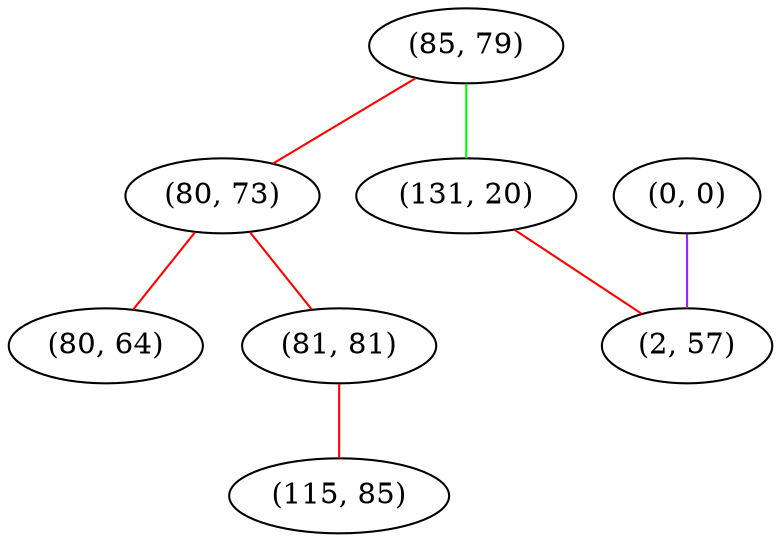 graph "" {
"(85, 79)";
"(80, 73)";
"(131, 20)";
"(0, 0)";
"(80, 64)";
"(2, 57)";
"(81, 81)";
"(115, 85)";
"(85, 79)" -- "(80, 73)"  [color=red, key=0, weight=1];
"(85, 79)" -- "(131, 20)"  [color=green, key=0, weight=2];
"(80, 73)" -- "(80, 64)"  [color=red, key=0, weight=1];
"(80, 73)" -- "(81, 81)"  [color=red, key=0, weight=1];
"(131, 20)" -- "(2, 57)"  [color=red, key=0, weight=1];
"(0, 0)" -- "(2, 57)"  [color=purple, key=0, weight=4];
"(81, 81)" -- "(115, 85)"  [color=red, key=0, weight=1];
}
